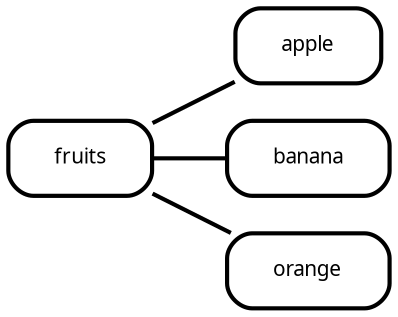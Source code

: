 digraph  {
rankdir=LR;
fruits [fillcolor="#fafafa", fontname="Fira Mono", fontsize=10, label=fruits, margin="0.3,0.1", penwidth="2.0", shape=box, style=rounded];
apple [fillcolor="#fafafa", fontname="Fira Mono", fontsize=10, label=apple, margin="0.3,0.1", penwidth="2.0", shape=box, style=rounded];
banana [fillcolor="#fafafa", fontname="Fira Mono", fontsize=10, label=banana, margin="0.3,0.1", penwidth="2.0", shape=box, style=rounded];
orange [fillcolor="#fafafa", fontname="Fira Mono", fontsize=10, label=orange, margin="0.3,0.1", penwidth="2.0", shape=box, style=rounded];
fruits -> apple  [arrowhead=none, key=0, penwidth="2.0"];
fruits -> banana  [arrowhead=none, key=0, penwidth="2.0"];
fruits -> orange  [arrowhead=none, key=0, penwidth="2.0"];
}
